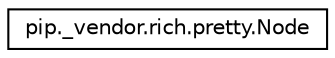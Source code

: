 digraph "Graphical Class Hierarchy"
{
 // LATEX_PDF_SIZE
  edge [fontname="Helvetica",fontsize="10",labelfontname="Helvetica",labelfontsize="10"];
  node [fontname="Helvetica",fontsize="10",shape=record];
  rankdir="LR";
  Node0 [label="pip._vendor.rich.pretty.Node",height=0.2,width=0.4,color="black", fillcolor="white", style="filled",URL="$classpip_1_1__vendor_1_1rich_1_1pretty_1_1Node.html",tooltip=" "];
}
